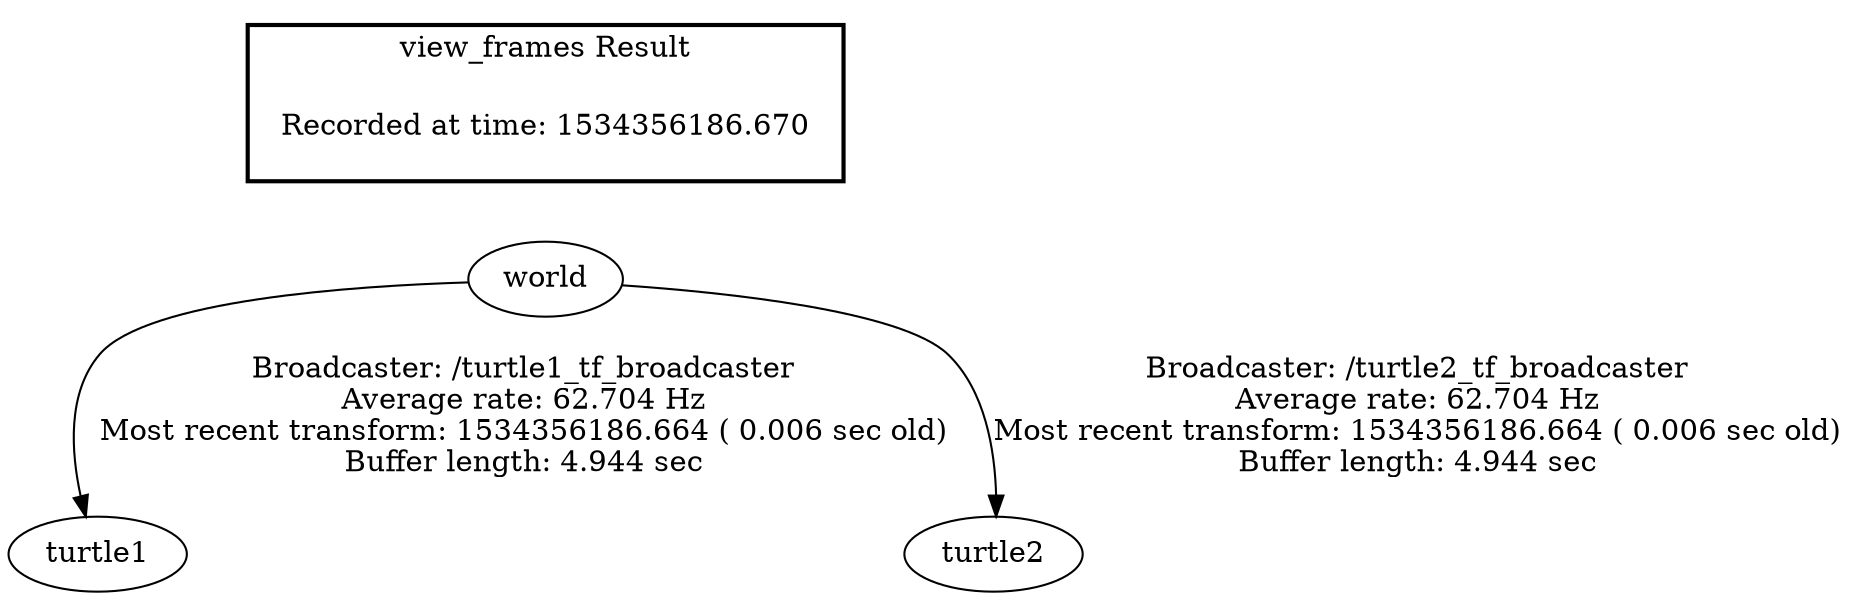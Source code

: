 digraph G {
"world" -> "turtle1"[label="Broadcaster: /turtle1_tf_broadcaster\nAverage rate: 62.704 Hz\nMost recent transform: 1534356186.664 ( 0.006 sec old)\nBuffer length: 4.944 sec\n"];
"world" -> "turtle2"[label="Broadcaster: /turtle2_tf_broadcaster\nAverage rate: 62.704 Hz\nMost recent transform: 1534356186.664 ( 0.006 sec old)\nBuffer length: 4.944 sec\n"];
edge [style=invis];
 subgraph cluster_legend { style=bold; color=black; label ="view_frames Result";
"Recorded at time: 1534356186.670"[ shape=plaintext ] ;
 }->"world";
}